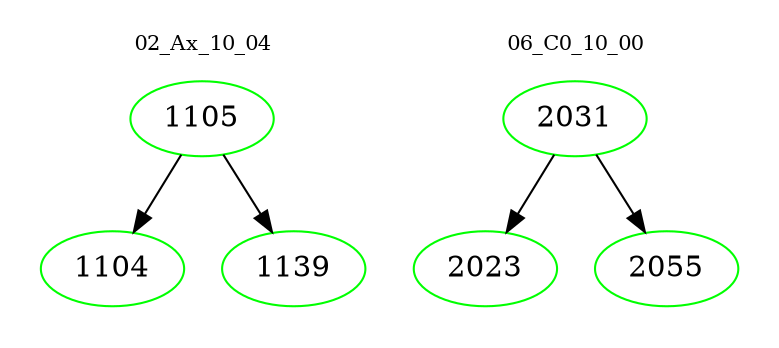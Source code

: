 digraph{
subgraph cluster_0 {
color = white
label = "02_Ax_10_04";
fontsize=10;
T0_1105 [label="1105", color="green"]
T0_1105 -> T0_1104 [color="black"]
T0_1104 [label="1104", color="green"]
T0_1105 -> T0_1139 [color="black"]
T0_1139 [label="1139", color="green"]
}
subgraph cluster_1 {
color = white
label = "06_C0_10_00";
fontsize=10;
T1_2031 [label="2031", color="green"]
T1_2031 -> T1_2023 [color="black"]
T1_2023 [label="2023", color="green"]
T1_2031 -> T1_2055 [color="black"]
T1_2055 [label="2055", color="green"]
}
}
